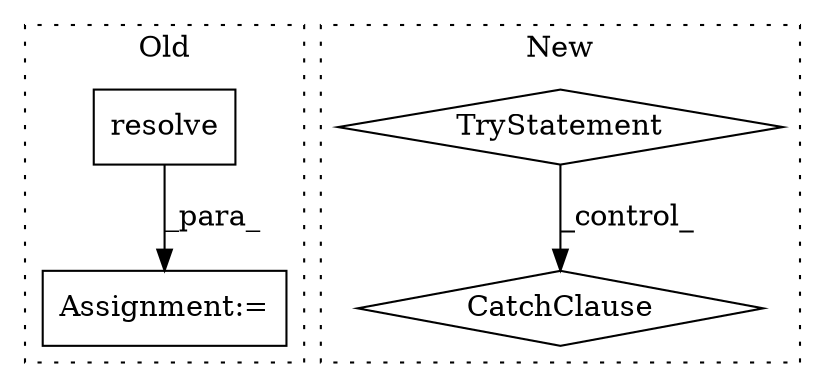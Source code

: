 digraph G {
subgraph cluster0 {
1 [label="resolve" a="32" s="292,312" l="8,1" shape="box"];
4 [label="Assignment:=" a="7" s="291" l="1" shape="box"];
label = "Old";
style="dotted";
}
subgraph cluster1 {
2 [label="TryStatement" a="54" s="285" l="4" shape="diamond"];
3 [label="CatchClause" a="12" s="344,378" l="11,2" shape="diamond"];
label = "New";
style="dotted";
}
1 -> 4 [label="_para_"];
2 -> 3 [label="_control_"];
}